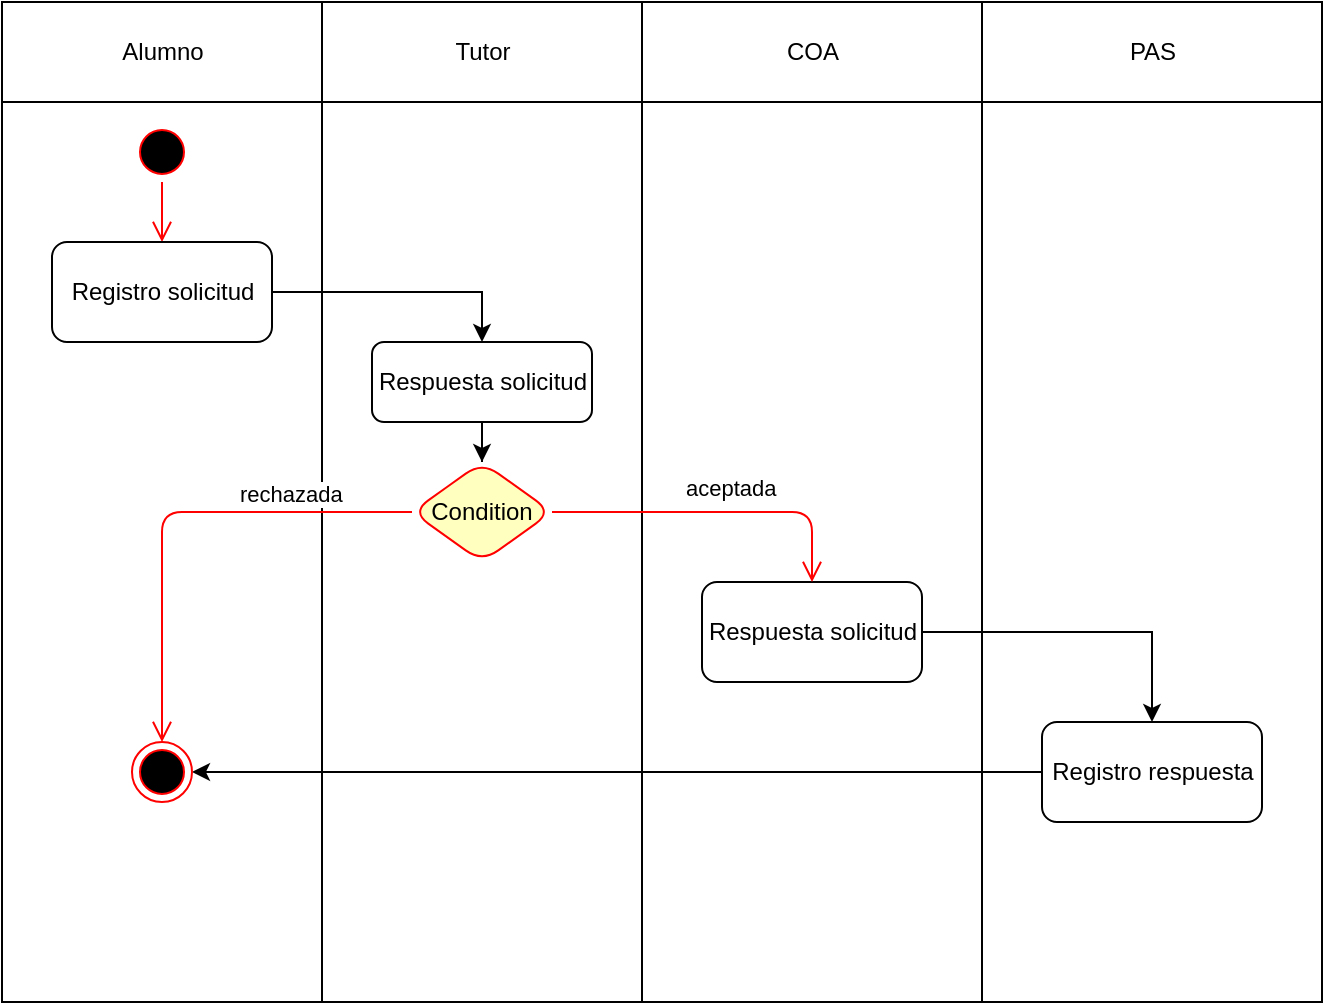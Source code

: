 <mxfile version="14.4.6" type="github">
  <diagram id="GczOWMsPgeRcPxKb0Tgm" name="Page-1">
    <mxGraphModel dx="1038" dy="585" grid="1" gridSize="10" guides="1" tooltips="1" connect="1" arrows="1" fold="1" page="1" pageScale="1" pageWidth="827" pageHeight="1169" math="0" shadow="0">
      <root>
        <mxCell id="0" />
        <mxCell id="1" parent="0" />
        <mxCell id="jDTAsPgIZ-fuo5lmk2wF-16" value="" style="html=1;" vertex="1" parent="1">
          <mxGeometry x="100" y="70" width="660" height="500" as="geometry" />
        </mxCell>
        <mxCell id="jDTAsPgIZ-fuo5lmk2wF-17" value="" style="html=1;" vertex="1" parent="1">
          <mxGeometry x="100" y="70" width="170" height="500" as="geometry" />
        </mxCell>
        <mxCell id="jDTAsPgIZ-fuo5lmk2wF-18" value="" style="html=1;" vertex="1" parent="1">
          <mxGeometry x="260" y="70" width="170" height="500" as="geometry" />
        </mxCell>
        <mxCell id="jDTAsPgIZ-fuo5lmk2wF-19" value="" style="html=1;" vertex="1" parent="1">
          <mxGeometry x="420" y="70" width="170" height="500" as="geometry" />
        </mxCell>
        <mxCell id="jDTAsPgIZ-fuo5lmk2wF-20" value="" style="html=1;" vertex="1" parent="1">
          <mxGeometry x="590" y="70" width="170" height="500" as="geometry" />
        </mxCell>
        <mxCell id="jDTAsPgIZ-fuo5lmk2wF-21" value="Alumno" style="html=1;" vertex="1" parent="1">
          <mxGeometry x="100" y="70" width="160" height="50" as="geometry" />
        </mxCell>
        <mxCell id="jDTAsPgIZ-fuo5lmk2wF-22" value="Tutor" style="html=1;" vertex="1" parent="1">
          <mxGeometry x="260" y="70" width="160" height="50" as="geometry" />
        </mxCell>
        <mxCell id="jDTAsPgIZ-fuo5lmk2wF-23" value="COA" style="html=1;" vertex="1" parent="1">
          <mxGeometry x="420" y="70" width="170" height="50" as="geometry" />
        </mxCell>
        <mxCell id="jDTAsPgIZ-fuo5lmk2wF-24" value="PAS" style="html=1;" vertex="1" parent="1">
          <mxGeometry x="590" y="70" width="170" height="50" as="geometry" />
        </mxCell>
        <mxCell id="jDTAsPgIZ-fuo5lmk2wF-25" value="" style="ellipse;html=1;shape=startState;fillColor=#000000;strokeColor=#ff0000;" vertex="1" parent="1">
          <mxGeometry x="165" y="130" width="30" height="30" as="geometry" />
        </mxCell>
        <mxCell id="jDTAsPgIZ-fuo5lmk2wF-26" value="" style="edgeStyle=orthogonalEdgeStyle;html=1;verticalAlign=bottom;endArrow=open;endSize=8;strokeColor=#ff0000;" edge="1" source="jDTAsPgIZ-fuo5lmk2wF-25" parent="1">
          <mxGeometry relative="1" as="geometry">
            <mxPoint x="180" y="190" as="targetPoint" />
          </mxGeometry>
        </mxCell>
        <mxCell id="jDTAsPgIZ-fuo5lmk2wF-34" style="edgeStyle=orthogonalEdgeStyle;rounded=0;orthogonalLoop=1;jettySize=auto;html=1;entryX=0.5;entryY=0;entryDx=0;entryDy=0;" edge="1" parent="1" source="jDTAsPgIZ-fuo5lmk2wF-28" target="jDTAsPgIZ-fuo5lmk2wF-29">
          <mxGeometry relative="1" as="geometry" />
        </mxCell>
        <mxCell id="jDTAsPgIZ-fuo5lmk2wF-28" value="Registro solicitud" style="html=1;rounded=1;" vertex="1" parent="1">
          <mxGeometry x="125" y="190" width="110" height="50" as="geometry" />
        </mxCell>
        <mxCell id="jDTAsPgIZ-fuo5lmk2wF-39" style="edgeStyle=orthogonalEdgeStyle;rounded=0;orthogonalLoop=1;jettySize=auto;html=1;" edge="1" parent="1" source="jDTAsPgIZ-fuo5lmk2wF-29" target="jDTAsPgIZ-fuo5lmk2wF-35">
          <mxGeometry relative="1" as="geometry" />
        </mxCell>
        <mxCell id="jDTAsPgIZ-fuo5lmk2wF-29" value="Respuesta solicitud" style="html=1;rounded=1;" vertex="1" parent="1">
          <mxGeometry x="285" y="240" width="110" height="40" as="geometry" />
        </mxCell>
        <mxCell id="jDTAsPgIZ-fuo5lmk2wF-41" style="edgeStyle=orthogonalEdgeStyle;rounded=0;orthogonalLoop=1;jettySize=auto;html=1;entryX=1;entryY=0.5;entryDx=0;entryDy=0;" edge="1" parent="1" source="jDTAsPgIZ-fuo5lmk2wF-30" target="jDTAsPgIZ-fuo5lmk2wF-33">
          <mxGeometry relative="1" as="geometry" />
        </mxCell>
        <mxCell id="jDTAsPgIZ-fuo5lmk2wF-30" value="Registro respuesta" style="html=1;rounded=1;" vertex="1" parent="1">
          <mxGeometry x="620" y="430" width="110" height="50" as="geometry" />
        </mxCell>
        <mxCell id="jDTAsPgIZ-fuo5lmk2wF-40" style="edgeStyle=orthogonalEdgeStyle;rounded=0;orthogonalLoop=1;jettySize=auto;html=1;entryX=0.5;entryY=0;entryDx=0;entryDy=0;" edge="1" parent="1" source="jDTAsPgIZ-fuo5lmk2wF-31" target="jDTAsPgIZ-fuo5lmk2wF-30">
          <mxGeometry relative="1" as="geometry" />
        </mxCell>
        <mxCell id="jDTAsPgIZ-fuo5lmk2wF-31" value="Respuesta solicitud" style="html=1;rounded=1;" vertex="1" parent="1">
          <mxGeometry x="450" y="360" width="110" height="50" as="geometry" />
        </mxCell>
        <mxCell id="jDTAsPgIZ-fuo5lmk2wF-33" value="" style="ellipse;html=1;shape=endState;fillColor=#000000;strokeColor=#ff0000;rounded=1;" vertex="1" parent="1">
          <mxGeometry x="165" y="440" width="30" height="30" as="geometry" />
        </mxCell>
        <mxCell id="jDTAsPgIZ-fuo5lmk2wF-35" value="Condition" style="rhombus;whiteSpace=wrap;html=1;fillColor=#ffffc0;strokeColor=#ff0000;rounded=1;direction=east;" vertex="1" parent="1">
          <mxGeometry x="305" y="300" width="70" height="50" as="geometry" />
        </mxCell>
        <mxCell id="jDTAsPgIZ-fuo5lmk2wF-36" value="rechazada" style="edgeStyle=orthogonalEdgeStyle;html=1;align=left;verticalAlign=bottom;endArrow=open;endSize=8;strokeColor=#ff0000;exitX=0;exitY=0.5;exitDx=0;exitDy=0;entryX=0.5;entryY=0;entryDx=0;entryDy=0;" edge="1" source="jDTAsPgIZ-fuo5lmk2wF-35" parent="1" target="jDTAsPgIZ-fuo5lmk2wF-33">
          <mxGeometry x="-0.268" relative="1" as="geometry">
            <mxPoint x="480" y="320" as="targetPoint" />
            <mxPoint as="offset" />
          </mxGeometry>
        </mxCell>
        <mxCell id="jDTAsPgIZ-fuo5lmk2wF-37" value="aceptada" style="edgeStyle=orthogonalEdgeStyle;html=1;align=left;verticalAlign=top;endArrow=open;endSize=8;strokeColor=#ff0000;entryX=0.5;entryY=0;entryDx=0;entryDy=0;" edge="1" source="jDTAsPgIZ-fuo5lmk2wF-35" parent="1" target="jDTAsPgIZ-fuo5lmk2wF-31">
          <mxGeometry x="-0.212" y="25" relative="1" as="geometry">
            <mxPoint x="340" y="380" as="targetPoint" />
            <mxPoint as="offset" />
          </mxGeometry>
        </mxCell>
      </root>
    </mxGraphModel>
  </diagram>
</mxfile>
